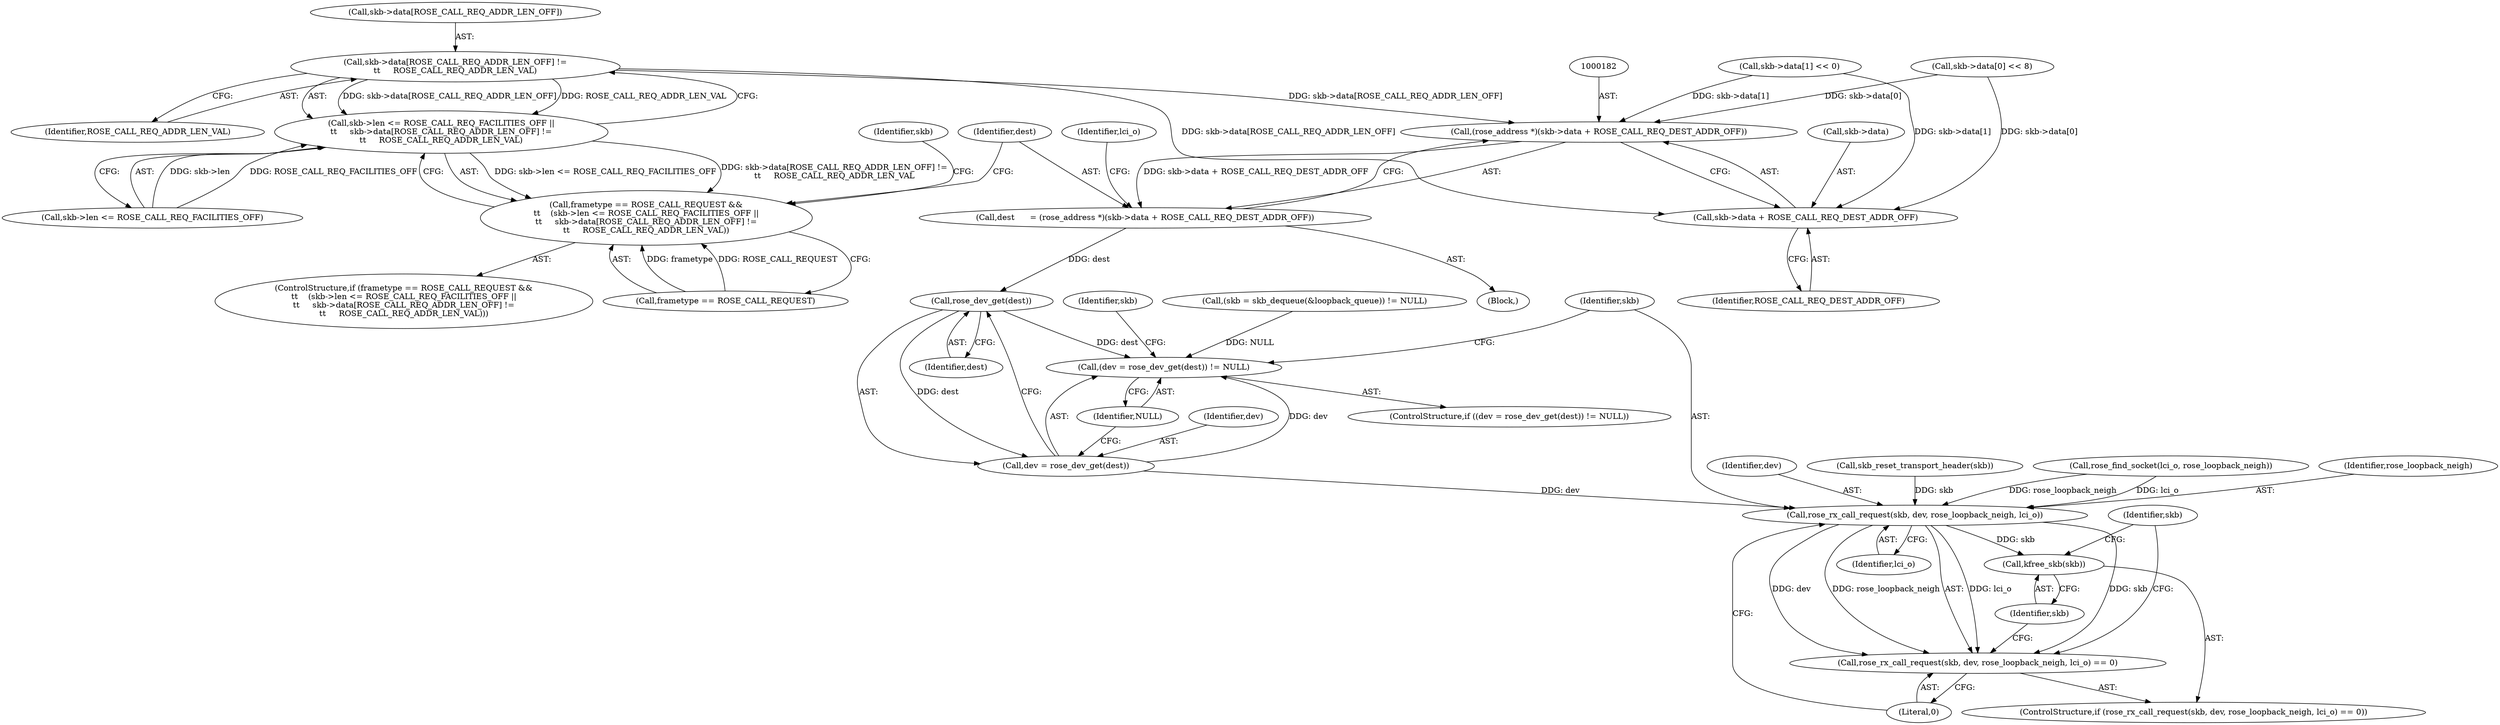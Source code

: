 digraph "0_linux_e0bccd315db0c2f919e7fcf9cb60db21d9986f52_0@array" {
"1000168" [label="(Call,skb->data[ROSE_CALL_REQ_ADDR_LEN_OFF] !=\n\t\t     ROSE_CALL_REQ_ADDR_LEN_VAL)"];
"1000162" [label="(Call,skb->len <= ROSE_CALL_REQ_FACILITIES_OFF ||\n\t\t     skb->data[ROSE_CALL_REQ_ADDR_LEN_OFF] !=\n\t\t     ROSE_CALL_REQ_ADDR_LEN_VAL)"];
"1000158" [label="(Call,frametype == ROSE_CALL_REQUEST &&\n\t\t    (skb->len <= ROSE_CALL_REQ_FACILITIES_OFF ||\n\t\t     skb->data[ROSE_CALL_REQ_ADDR_LEN_OFF] !=\n\t\t     ROSE_CALL_REQ_ADDR_LEN_VAL))"];
"1000181" [label="(Call,(rose_address *)(skb->data + ROSE_CALL_REQ_DEST_ADDR_OFF))"];
"1000179" [label="(Call,dest      = (rose_address *)(skb->data + ROSE_CALL_REQ_DEST_ADDR_OFF))"];
"1000223" [label="(Call,rose_dev_get(dest))"];
"1000220" [label="(Call,(dev = rose_dev_get(dest)) != NULL)"];
"1000221" [label="(Call,dev = rose_dev_get(dest))"];
"1000229" [label="(Call,rose_rx_call_request(skb, dev, rose_loopback_neigh, lci_o))"];
"1000228" [label="(Call,rose_rx_call_request(skb, dev, rose_loopback_neigh, lci_o) == 0)"];
"1000235" [label="(Call,kfree_skb(skb))"];
"1000183" [label="(Call,skb->data + ROSE_CALL_REQ_DEST_ADDR_OFF)"];
"1000236" [label="(Identifier,skb)"];
"1000180" [label="(Identifier,dest)"];
"1000230" [label="(Identifier,skb)"];
"1000162" [label="(Call,skb->len <= ROSE_CALL_REQ_FACILITIES_OFF ||\n\t\t     skb->data[ROSE_CALL_REQ_ADDR_LEN_OFF] !=\n\t\t     ROSE_CALL_REQ_ADDR_LEN_VAL)"];
"1000142" [label="(Call,skb->data[1] << 0)"];
"1000222" [label="(Identifier,dev)"];
"1000118" [label="(Block,)"];
"1000181" [label="(Call,(rose_address *)(skb->data + ROSE_CALL_REQ_DEST_ADDR_OFF))"];
"1000184" [label="(Call,skb->data)"];
"1000169" [label="(Call,skb->data[ROSE_CALL_REQ_ADDR_LEN_OFF])"];
"1000159" [label="(Call,frametype == ROSE_CALL_REQUEST)"];
"1000231" [label="(Identifier,dev)"];
"1000133" [label="(Call,skb->data[0] << 8)"];
"1000177" [label="(Identifier,skb)"];
"1000233" [label="(Identifier,lci_o)"];
"1000183" [label="(Call,skb->data + ROSE_CALL_REQ_DEST_ADDR_OFF)"];
"1000235" [label="(Call,kfree_skb(skb))"];
"1000228" [label="(Call,rose_rx_call_request(skb, dev, rose_loopback_neigh, lci_o) == 0)"];
"1000221" [label="(Call,dev = rose_dev_get(dest))"];
"1000111" [label="(Call,(skb = skb_dequeue(&loopback_queue)) != NULL)"];
"1000174" [label="(Identifier,ROSE_CALL_REQ_ADDR_LEN_VAL)"];
"1000157" [label="(ControlStructure,if (frametype == ROSE_CALL_REQUEST &&\n\t\t    (skb->len <= ROSE_CALL_REQ_FACILITIES_OFF ||\n\t\t     skb->data[ROSE_CALL_REQ_ADDR_LEN_OFF] !=\n\t\t     ROSE_CALL_REQ_ADDR_LEN_VAL)))"];
"1000229" [label="(Call,rose_rx_call_request(skb, dev, rose_loopback_neigh, lci_o))"];
"1000225" [label="(Identifier,NULL)"];
"1000223" [label="(Call,rose_dev_get(dest))"];
"1000189" [label="(Identifier,lci_o)"];
"1000220" [label="(Call,(dev = rose_dev_get(dest)) != NULL)"];
"1000179" [label="(Call,dest      = (rose_address *)(skb->data + ROSE_CALL_REQ_DEST_ADDR_OFF))"];
"1000195" [label="(Call,skb_reset_transport_header(skb))"];
"1000113" [label="(Identifier,skb)"];
"1000199" [label="(Call,rose_find_socket(lci_o, rose_loopback_neigh))"];
"1000234" [label="(Literal,0)"];
"1000232" [label="(Identifier,rose_loopback_neigh)"];
"1000187" [label="(Identifier,ROSE_CALL_REQ_DEST_ADDR_OFF)"];
"1000158" [label="(Call,frametype == ROSE_CALL_REQUEST &&\n\t\t    (skb->len <= ROSE_CALL_REQ_FACILITIES_OFF ||\n\t\t     skb->data[ROSE_CALL_REQ_ADDR_LEN_OFF] !=\n\t\t     ROSE_CALL_REQ_ADDR_LEN_VAL))"];
"1000240" [label="(Identifier,skb)"];
"1000168" [label="(Call,skb->data[ROSE_CALL_REQ_ADDR_LEN_OFF] !=\n\t\t     ROSE_CALL_REQ_ADDR_LEN_VAL)"];
"1000224" [label="(Identifier,dest)"];
"1000219" [label="(ControlStructure,if ((dev = rose_dev_get(dest)) != NULL))"];
"1000163" [label="(Call,skb->len <= ROSE_CALL_REQ_FACILITIES_OFF)"];
"1000227" [label="(ControlStructure,if (rose_rx_call_request(skb, dev, rose_loopback_neigh, lci_o) == 0))"];
"1000168" -> "1000162"  [label="AST: "];
"1000168" -> "1000174"  [label="CFG: "];
"1000169" -> "1000168"  [label="AST: "];
"1000174" -> "1000168"  [label="AST: "];
"1000162" -> "1000168"  [label="CFG: "];
"1000168" -> "1000162"  [label="DDG: skb->data[ROSE_CALL_REQ_ADDR_LEN_OFF]"];
"1000168" -> "1000162"  [label="DDG: ROSE_CALL_REQ_ADDR_LEN_VAL"];
"1000168" -> "1000181"  [label="DDG: skb->data[ROSE_CALL_REQ_ADDR_LEN_OFF]"];
"1000168" -> "1000183"  [label="DDG: skb->data[ROSE_CALL_REQ_ADDR_LEN_OFF]"];
"1000162" -> "1000158"  [label="AST: "];
"1000162" -> "1000163"  [label="CFG: "];
"1000163" -> "1000162"  [label="AST: "];
"1000158" -> "1000162"  [label="CFG: "];
"1000162" -> "1000158"  [label="DDG: skb->len <= ROSE_CALL_REQ_FACILITIES_OFF"];
"1000162" -> "1000158"  [label="DDG: skb->data[ROSE_CALL_REQ_ADDR_LEN_OFF] !=\n\t\t     ROSE_CALL_REQ_ADDR_LEN_VAL"];
"1000163" -> "1000162"  [label="DDG: skb->len"];
"1000163" -> "1000162"  [label="DDG: ROSE_CALL_REQ_FACILITIES_OFF"];
"1000158" -> "1000157"  [label="AST: "];
"1000158" -> "1000159"  [label="CFG: "];
"1000159" -> "1000158"  [label="AST: "];
"1000177" -> "1000158"  [label="CFG: "];
"1000180" -> "1000158"  [label="CFG: "];
"1000159" -> "1000158"  [label="DDG: frametype"];
"1000159" -> "1000158"  [label="DDG: ROSE_CALL_REQUEST"];
"1000181" -> "1000179"  [label="AST: "];
"1000181" -> "1000183"  [label="CFG: "];
"1000182" -> "1000181"  [label="AST: "];
"1000183" -> "1000181"  [label="AST: "];
"1000179" -> "1000181"  [label="CFG: "];
"1000181" -> "1000179"  [label="DDG: skb->data + ROSE_CALL_REQ_DEST_ADDR_OFF"];
"1000133" -> "1000181"  [label="DDG: skb->data[0]"];
"1000142" -> "1000181"  [label="DDG: skb->data[1]"];
"1000179" -> "1000118"  [label="AST: "];
"1000180" -> "1000179"  [label="AST: "];
"1000189" -> "1000179"  [label="CFG: "];
"1000179" -> "1000223"  [label="DDG: dest"];
"1000223" -> "1000221"  [label="AST: "];
"1000223" -> "1000224"  [label="CFG: "];
"1000224" -> "1000223"  [label="AST: "];
"1000221" -> "1000223"  [label="CFG: "];
"1000223" -> "1000220"  [label="DDG: dest"];
"1000223" -> "1000221"  [label="DDG: dest"];
"1000220" -> "1000219"  [label="AST: "];
"1000220" -> "1000225"  [label="CFG: "];
"1000221" -> "1000220"  [label="AST: "];
"1000225" -> "1000220"  [label="AST: "];
"1000230" -> "1000220"  [label="CFG: "];
"1000240" -> "1000220"  [label="CFG: "];
"1000221" -> "1000220"  [label="DDG: dev"];
"1000111" -> "1000220"  [label="DDG: NULL"];
"1000222" -> "1000221"  [label="AST: "];
"1000225" -> "1000221"  [label="CFG: "];
"1000221" -> "1000229"  [label="DDG: dev"];
"1000229" -> "1000228"  [label="AST: "];
"1000229" -> "1000233"  [label="CFG: "];
"1000230" -> "1000229"  [label="AST: "];
"1000231" -> "1000229"  [label="AST: "];
"1000232" -> "1000229"  [label="AST: "];
"1000233" -> "1000229"  [label="AST: "];
"1000234" -> "1000229"  [label="CFG: "];
"1000229" -> "1000228"  [label="DDG: skb"];
"1000229" -> "1000228"  [label="DDG: dev"];
"1000229" -> "1000228"  [label="DDG: rose_loopback_neigh"];
"1000229" -> "1000228"  [label="DDG: lci_o"];
"1000195" -> "1000229"  [label="DDG: skb"];
"1000199" -> "1000229"  [label="DDG: rose_loopback_neigh"];
"1000199" -> "1000229"  [label="DDG: lci_o"];
"1000229" -> "1000235"  [label="DDG: skb"];
"1000228" -> "1000227"  [label="AST: "];
"1000228" -> "1000234"  [label="CFG: "];
"1000234" -> "1000228"  [label="AST: "];
"1000113" -> "1000228"  [label="CFG: "];
"1000236" -> "1000228"  [label="CFG: "];
"1000235" -> "1000227"  [label="AST: "];
"1000235" -> "1000236"  [label="CFG: "];
"1000236" -> "1000235"  [label="AST: "];
"1000113" -> "1000235"  [label="CFG: "];
"1000183" -> "1000187"  [label="CFG: "];
"1000184" -> "1000183"  [label="AST: "];
"1000187" -> "1000183"  [label="AST: "];
"1000133" -> "1000183"  [label="DDG: skb->data[0]"];
"1000142" -> "1000183"  [label="DDG: skb->data[1]"];
}
